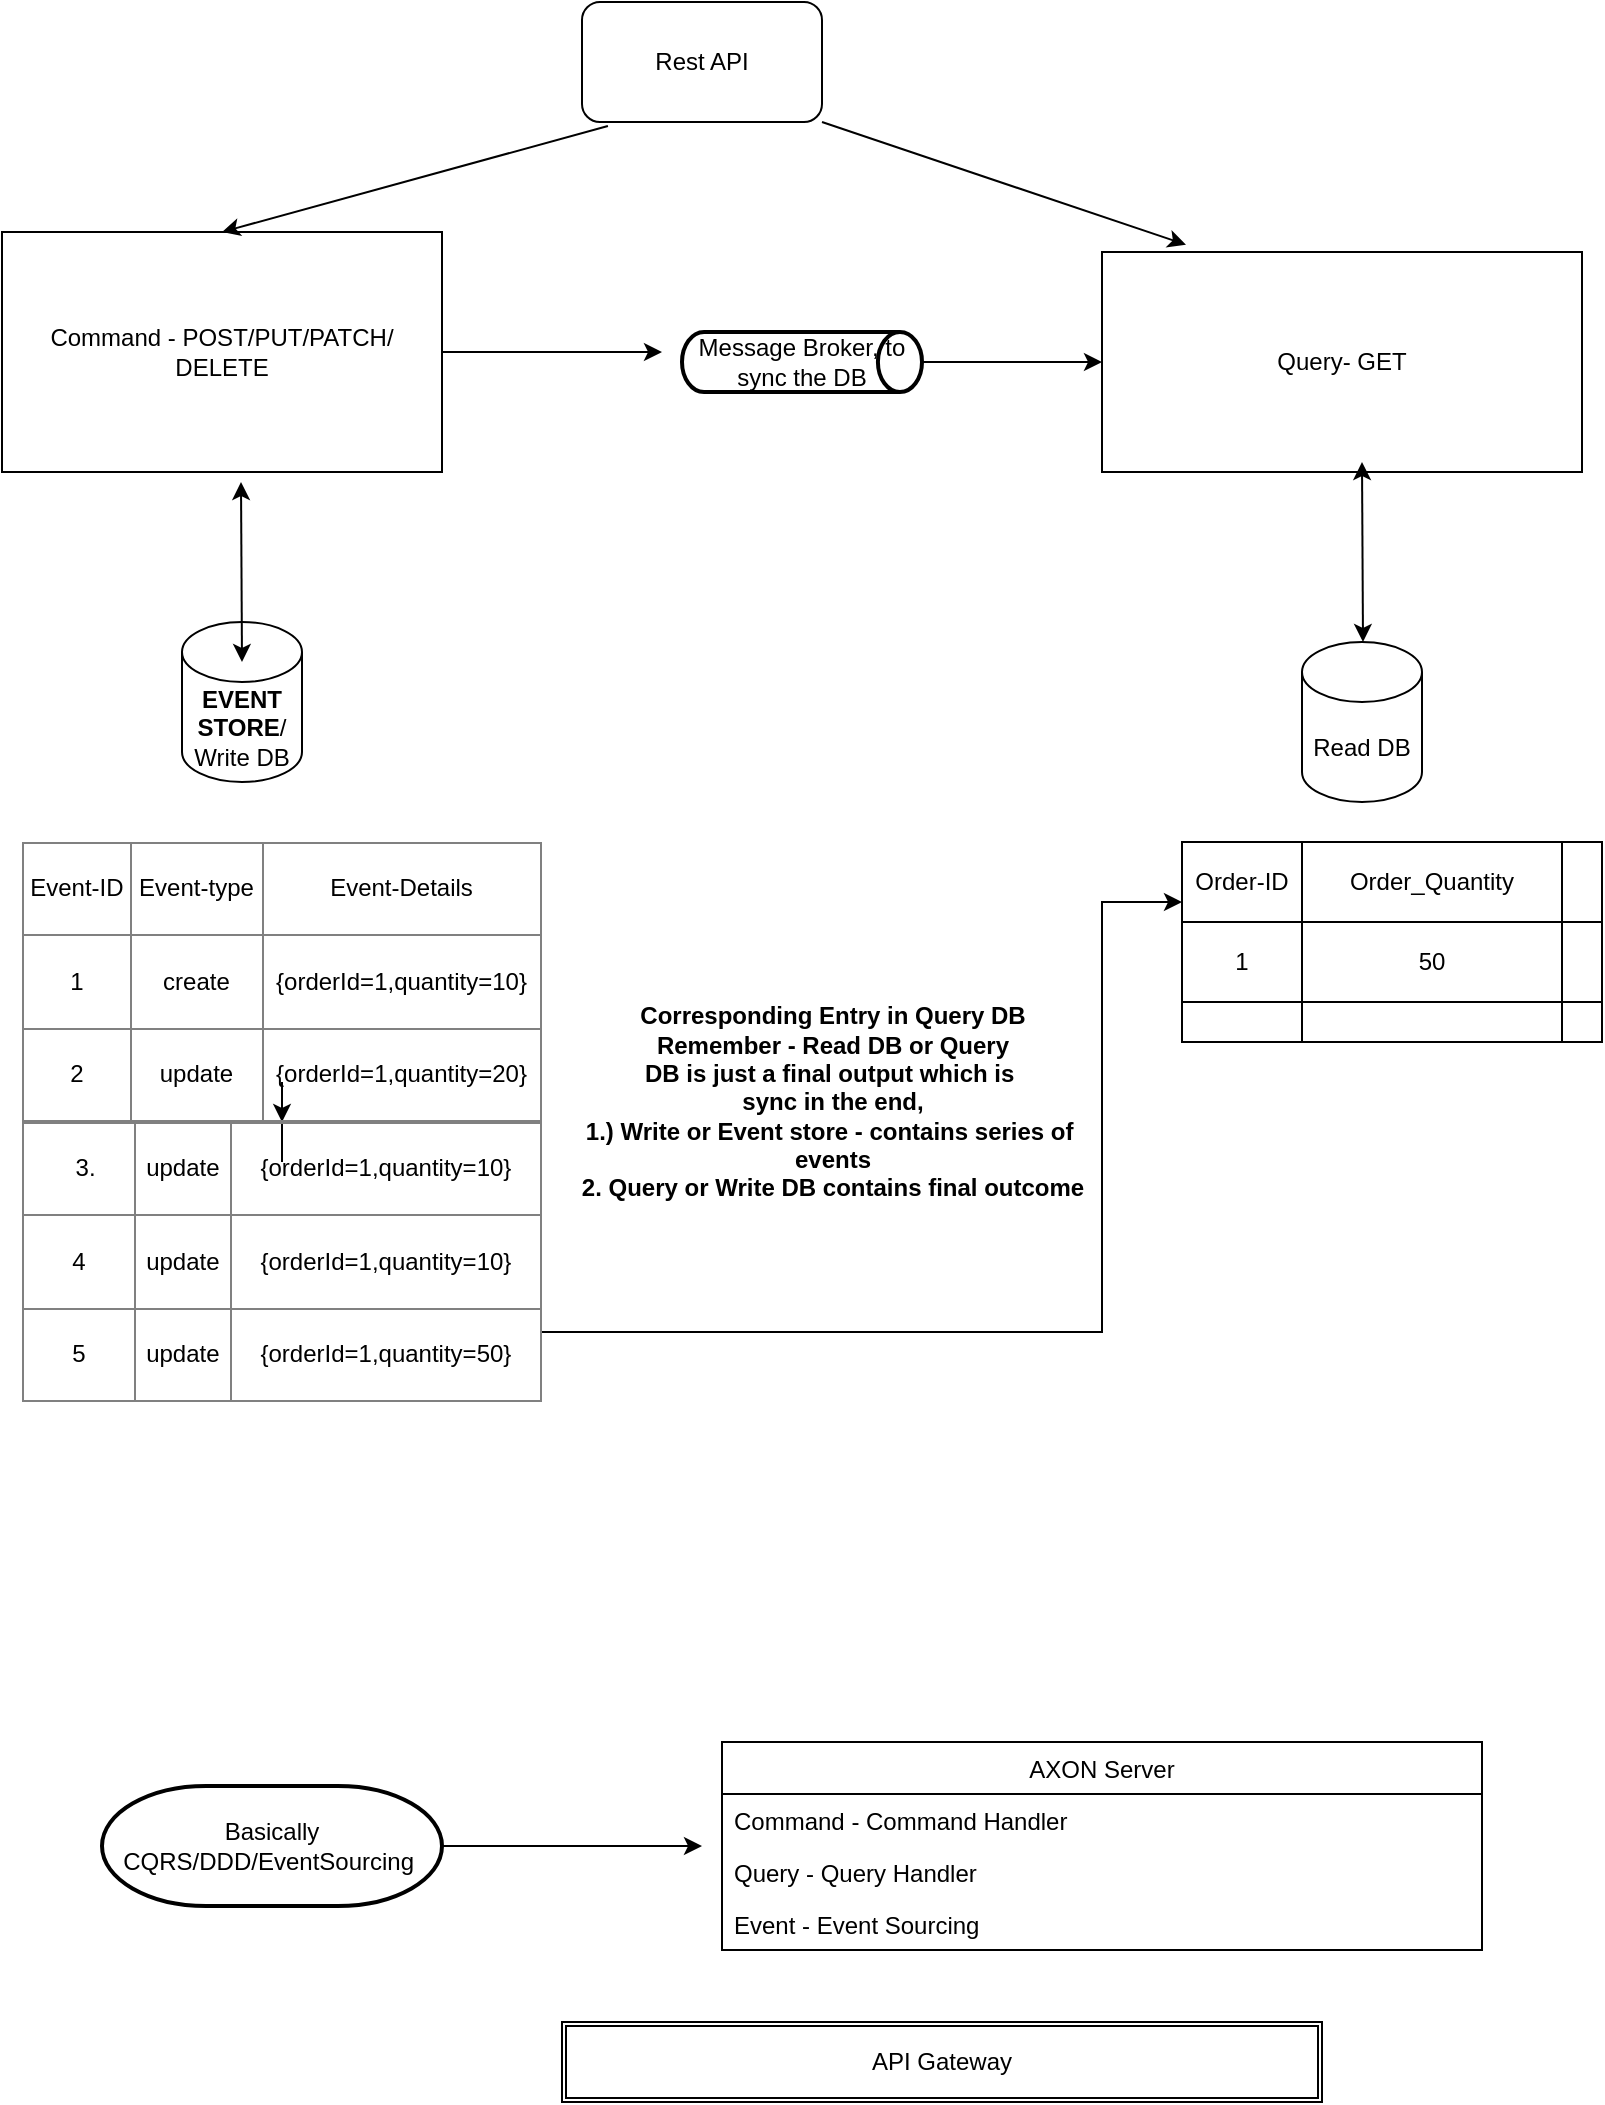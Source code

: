 <mxfile version="14.6.13" type="device"><diagram id="sn6H8e_HPdFNUBdd4GlX" name="Page-1"><mxGraphModel dx="1368" dy="773" grid="1" gridSize="10" guides="1" tooltips="1" connect="1" arrows="1" fold="1" page="1" pageScale="1" pageWidth="827" pageHeight="1169" math="0" shadow="0"><root><mxCell id="0"/><mxCell id="1" parent="0"/><mxCell id="0x6bPxlV58SMdGvUb3a--1" value="Rest API" style="rounded=1;whiteSpace=wrap;html=1;" parent="1" vertex="1"><mxGeometry x="310" y="30" width="120" height="60" as="geometry"/></mxCell><mxCell id="iaRqu8mIa0fTecrcMTtX-8" style="edgeStyle=orthogonalEdgeStyle;rounded=0;orthogonalLoop=1;jettySize=auto;html=1;" edge="1" parent="1" source="0x6bPxlV58SMdGvUb3a--2"><mxGeometry relative="1" as="geometry"><mxPoint x="350" y="205" as="targetPoint"/></mxGeometry></mxCell><mxCell id="0x6bPxlV58SMdGvUb3a--2" value="Command - POST/PUT/PATCH/&lt;br&gt;DELETE&lt;br&gt;" style="rounded=0;whiteSpace=wrap;html=1;" parent="1" vertex="1"><mxGeometry x="20" y="145" width="220" height="120" as="geometry"/></mxCell><mxCell id="0x6bPxlV58SMdGvUb3a--3" value="Query- GET" style="rounded=0;whiteSpace=wrap;html=1;" parent="1" vertex="1"><mxGeometry x="570" y="155" width="240" height="110" as="geometry"/></mxCell><mxCell id="0x6bPxlV58SMdGvUb3a--5" value="" style="endArrow=classic;html=1;entryX=0.175;entryY=-0.033;entryDx=0;entryDy=0;entryPerimeter=0;" parent="1" target="0x6bPxlV58SMdGvUb3a--3" edge="1"><mxGeometry width="50" height="50" relative="1" as="geometry"><mxPoint x="430" y="90" as="sourcePoint"/><mxPoint x="480" y="130" as="targetPoint"/></mxGeometry></mxCell><mxCell id="0x6bPxlV58SMdGvUb3a--6" value="" style="endArrow=classic;html=1;entryX=0.5;entryY=0;entryDx=0;entryDy=0;exitX=0.108;exitY=1.033;exitDx=0;exitDy=0;exitPerimeter=0;" parent="1" source="0x6bPxlV58SMdGvUb3a--1" target="0x6bPxlV58SMdGvUb3a--2" edge="1"><mxGeometry width="50" height="50" relative="1" as="geometry"><mxPoint x="370" y="110" as="sourcePoint"/><mxPoint x="190" y="190" as="targetPoint"/><Array as="points"/></mxGeometry></mxCell><mxCell id="iaRqu8mIa0fTecrcMTtX-1" value="&lt;b&gt;EVENT STORE&lt;/b&gt;/ Write DB" style="shape=cylinder3;whiteSpace=wrap;html=1;boundedLbl=1;backgroundOutline=1;size=15;" vertex="1" parent="1"><mxGeometry x="110" y="340" width="60" height="80" as="geometry"/></mxCell><mxCell id="iaRqu8mIa0fTecrcMTtX-2" value="Read DB" style="shape=cylinder3;whiteSpace=wrap;html=1;boundedLbl=1;backgroundOutline=1;size=15;" vertex="1" parent="1"><mxGeometry x="670" y="350" width="60" height="80" as="geometry"/></mxCell><mxCell id="iaRqu8mIa0fTecrcMTtX-3" value="" style="endArrow=classic;startArrow=classic;html=1;" edge="1" parent="1"><mxGeometry width="50" height="50" relative="1" as="geometry"><mxPoint x="140" y="360" as="sourcePoint"/><mxPoint x="139.5" y="270" as="targetPoint"/></mxGeometry></mxCell><mxCell id="iaRqu8mIa0fTecrcMTtX-4" value="" style="endArrow=classic;startArrow=classic;html=1;" edge="1" parent="1"><mxGeometry width="50" height="50" relative="1" as="geometry"><mxPoint x="700.5" y="350" as="sourcePoint"/><mxPoint x="700" y="260" as="targetPoint"/></mxGeometry></mxCell><mxCell id="iaRqu8mIa0fTecrcMTtX-9" style="edgeStyle=orthogonalEdgeStyle;rounded=0;orthogonalLoop=1;jettySize=auto;html=1;entryX=0;entryY=0.5;entryDx=0;entryDy=0;" edge="1" parent="1" source="iaRqu8mIa0fTecrcMTtX-5" target="0x6bPxlV58SMdGvUb3a--3"><mxGeometry relative="1" as="geometry"/></mxCell><mxCell id="iaRqu8mIa0fTecrcMTtX-5" value="Message Broker, to sync the DB" style="strokeWidth=2;html=1;shape=mxgraph.flowchart.direct_data;whiteSpace=wrap;" vertex="1" parent="1"><mxGeometry x="360" y="195" width="120" height="30" as="geometry"/></mxCell><mxCell id="iaRqu8mIa0fTecrcMTtX-20" style="edgeStyle=orthogonalEdgeStyle;rounded=0;orthogonalLoop=1;jettySize=auto;html=1;exitX=1;exitY=0.75;exitDx=0;exitDy=0;" edge="1" parent="1" source="iaRqu8mIa0fTecrcMTtX-28"><mxGeometry relative="1" as="geometry"><mxPoint x="610" y="480" as="targetPoint"/><Array as="points"><mxPoint x="570" y="695"/><mxPoint x="570" y="480"/></Array></mxGeometry></mxCell><mxCell id="iaRqu8mIa0fTecrcMTtX-29" value="" style="edgeStyle=orthogonalEdgeStyle;rounded=0;orthogonalLoop=1;jettySize=auto;html=1;" edge="1" parent="1" source="iaRqu8mIa0fTecrcMTtX-11" target="iaRqu8mIa0fTecrcMTtX-28"><mxGeometry relative="1" as="geometry"/></mxCell><mxCell id="iaRqu8mIa0fTecrcMTtX-11" value="&lt;table border=&quot;1&quot; width=&quot;100%&quot; style=&quot;width: 100% ; height: 100% ; border-collapse: collapse&quot;&gt;&lt;tbody&gt;&lt;tr&gt;&lt;td align=&quot;center&quot;&gt;Event-ID&lt;/td&gt;&lt;td align=&quot;center&quot;&gt;Event-type&lt;/td&gt;&lt;td align=&quot;center&quot;&gt;Event-Details&lt;/td&gt;&lt;/tr&gt;&lt;tr&gt;&lt;td align=&quot;center&quot;&gt;1&lt;/td&gt;&lt;td align=&quot;center&quot;&gt;create&lt;/td&gt;&lt;td align=&quot;center&quot;&gt;{orderId=1,quantity=10}&lt;/td&gt;&lt;/tr&gt;&lt;tr&gt;&lt;td align=&quot;center&quot;&gt;2&lt;/td&gt;&lt;td align=&quot;center&quot;&gt;update&lt;/td&gt;&lt;td align=&quot;center&quot;&gt;{orderId=1,quantity=20}&lt;br&gt;&lt;/td&gt;&lt;/tr&gt;&lt;/tbody&gt;&lt;/table&gt;" style="text;html=1;strokeColor=none;fillColor=none;overflow=fill;" vertex="1" parent="1"><mxGeometry x="30" y="450" width="260" height="140" as="geometry"/></mxCell><mxCell id="iaRqu8mIa0fTecrcMTtX-21" value="Corresponding Entry in Query DB&lt;br&gt;Remember - Read DB or Query &lt;br&gt;DB is just a final output which is&amp;nbsp;&lt;br&gt;sync in the end, &lt;br&gt;1.) Write or Event store - contains series of&amp;nbsp;&lt;br&gt;events&lt;br&gt;2. Query or Write DB contains final outcome" style="text;html=1;align=center;verticalAlign=middle;resizable=0;points=[];autosize=1;strokeColor=none;fontStyle=1" vertex="1" parent="1"><mxGeometry x="300" y="530" width="270" height="100" as="geometry"/></mxCell><mxCell id="iaRqu8mIa0fTecrcMTtX-28" value="&lt;table border=&quot;1&quot; width=&quot;100%&quot; style=&quot;width: 100% ; height: 100% ; border-collapse: collapse&quot;&gt;&lt;tbody&gt;&lt;tr&gt;&lt;td align=&quot;center&quot;&gt;&amp;nbsp; &amp;nbsp; &amp;nbsp; 3.&amp;nbsp; &amp;nbsp;&amp;nbsp;&lt;/td&gt;&lt;td align=&quot;center&quot;&gt;update&lt;/td&gt;&lt;td align=&quot;center&quot;&gt;{orderId=1,quantity=10}&lt;br&gt;&lt;/td&gt;&lt;/tr&gt;&lt;tr&gt;&lt;td align=&quot;center&quot;&gt;4&lt;/td&gt;&lt;td align=&quot;center&quot;&gt;update&lt;br&gt;&lt;/td&gt;&lt;td align=&quot;center&quot;&gt;{orderId=1,quantity=10}&lt;/td&gt;&lt;/tr&gt;&lt;tr&gt;&lt;td align=&quot;center&quot;&gt;5&lt;/td&gt;&lt;td align=&quot;center&quot;&gt;update&lt;/td&gt;&lt;td align=&quot;center&quot;&gt;{orderId=1,quantity=50}&lt;br&gt;&lt;/td&gt;&lt;/tr&gt;&lt;/tbody&gt;&lt;/table&gt;" style="text;html=1;strokeColor=none;fillColor=none;overflow=fill;" vertex="1" parent="1"><mxGeometry x="30" y="590" width="260" height="140" as="geometry"/></mxCell><mxCell id="iaRqu8mIa0fTecrcMTtX-30" value="" style="shape=table;html=1;whiteSpace=wrap;startSize=0;container=1;collapsible=0;childLayout=tableLayout;" vertex="1" parent="1"><mxGeometry x="610" y="450" width="210" height="100" as="geometry"/></mxCell><mxCell id="iaRqu8mIa0fTecrcMTtX-31" value="" style="shape=partialRectangle;html=1;whiteSpace=wrap;collapsible=0;dropTarget=0;pointerEvents=0;fillColor=none;top=0;left=0;bottom=0;right=0;points=[[0,0.5],[1,0.5]];portConstraint=eastwest;" vertex="1" parent="iaRqu8mIa0fTecrcMTtX-30"><mxGeometry width="210" height="40" as="geometry"/></mxCell><mxCell id="iaRqu8mIa0fTecrcMTtX-32" value="Order-ID" style="shape=partialRectangle;html=1;whiteSpace=wrap;connectable=0;fillColor=none;top=0;left=0;bottom=0;right=0;overflow=hidden;" vertex="1" parent="iaRqu8mIa0fTecrcMTtX-31"><mxGeometry width="60" height="40" as="geometry"/></mxCell><mxCell id="iaRqu8mIa0fTecrcMTtX-33" value="Order_Quantity" style="shape=partialRectangle;html=1;whiteSpace=wrap;connectable=0;fillColor=none;top=0;left=0;bottom=0;right=0;overflow=hidden;" vertex="1" parent="iaRqu8mIa0fTecrcMTtX-31"><mxGeometry x="60" width="130" height="40" as="geometry"/></mxCell><mxCell id="iaRqu8mIa0fTecrcMTtX-34" value="" style="shape=partialRectangle;html=1;whiteSpace=wrap;connectable=0;fillColor=none;top=0;left=0;bottom=0;right=0;overflow=hidden;" vertex="1" parent="iaRqu8mIa0fTecrcMTtX-31"><mxGeometry x="190" width="20" height="40" as="geometry"/></mxCell><mxCell id="iaRqu8mIa0fTecrcMTtX-35" value="" style="shape=partialRectangle;html=1;whiteSpace=wrap;collapsible=0;dropTarget=0;pointerEvents=0;fillColor=none;top=0;left=0;bottom=0;right=0;points=[[0,0.5],[1,0.5]];portConstraint=eastwest;" vertex="1" parent="iaRqu8mIa0fTecrcMTtX-30"><mxGeometry y="40" width="210" height="40" as="geometry"/></mxCell><mxCell id="iaRqu8mIa0fTecrcMTtX-36" value="1" style="shape=partialRectangle;html=1;whiteSpace=wrap;connectable=0;fillColor=none;top=0;left=0;bottom=0;right=0;overflow=hidden;" vertex="1" parent="iaRqu8mIa0fTecrcMTtX-35"><mxGeometry width="60" height="40" as="geometry"/></mxCell><mxCell id="iaRqu8mIa0fTecrcMTtX-37" value="50" style="shape=partialRectangle;html=1;whiteSpace=wrap;connectable=0;fillColor=none;top=0;left=0;bottom=0;right=0;overflow=hidden;" vertex="1" parent="iaRqu8mIa0fTecrcMTtX-35"><mxGeometry x="60" width="130" height="40" as="geometry"/></mxCell><mxCell id="iaRqu8mIa0fTecrcMTtX-38" value="" style="shape=partialRectangle;html=1;whiteSpace=wrap;connectable=0;fillColor=none;top=0;left=0;bottom=0;right=0;overflow=hidden;" vertex="1" parent="iaRqu8mIa0fTecrcMTtX-35"><mxGeometry x="190" width="20" height="40" as="geometry"/></mxCell><mxCell id="iaRqu8mIa0fTecrcMTtX-39" value="" style="shape=partialRectangle;html=1;whiteSpace=wrap;collapsible=0;dropTarget=0;pointerEvents=0;fillColor=none;top=0;left=0;bottom=0;right=0;points=[[0,0.5],[1,0.5]];portConstraint=eastwest;" vertex="1" parent="iaRqu8mIa0fTecrcMTtX-30"><mxGeometry y="80" width="210" height="20" as="geometry"/></mxCell><mxCell id="iaRqu8mIa0fTecrcMTtX-40" value="" style="shape=partialRectangle;html=1;whiteSpace=wrap;connectable=0;fillColor=none;top=0;left=0;bottom=0;right=0;overflow=hidden;" vertex="1" parent="iaRqu8mIa0fTecrcMTtX-39"><mxGeometry width="60" height="20" as="geometry"/></mxCell><mxCell id="iaRqu8mIa0fTecrcMTtX-41" value="" style="shape=partialRectangle;html=1;whiteSpace=wrap;connectable=0;fillColor=none;top=0;left=0;bottom=0;right=0;overflow=hidden;" vertex="1" parent="iaRqu8mIa0fTecrcMTtX-39"><mxGeometry x="60" width="130" height="20" as="geometry"/></mxCell><mxCell id="iaRqu8mIa0fTecrcMTtX-42" value="" style="shape=partialRectangle;html=1;whiteSpace=wrap;connectable=0;fillColor=none;top=0;left=0;bottom=0;right=0;overflow=hidden;" vertex="1" parent="iaRqu8mIa0fTecrcMTtX-39"><mxGeometry x="190" width="20" height="20" as="geometry"/></mxCell><mxCell id="iaRqu8mIa0fTecrcMTtX-49" value="AXON Server" style="swimlane;fontStyle=0;childLayout=stackLayout;horizontal=1;startSize=26;fillColor=none;horizontalStack=0;resizeParent=1;resizeParentMax=0;resizeLast=0;collapsible=1;marginBottom=0;" vertex="1" parent="1"><mxGeometry x="380" y="900" width="380" height="104" as="geometry"/></mxCell><mxCell id="iaRqu8mIa0fTecrcMTtX-50" value="Command - Command Handler" style="text;strokeColor=none;fillColor=none;align=left;verticalAlign=top;spacingLeft=4;spacingRight=4;overflow=hidden;rotatable=0;points=[[0,0.5],[1,0.5]];portConstraint=eastwest;" vertex="1" parent="iaRqu8mIa0fTecrcMTtX-49"><mxGeometry y="26" width="380" height="26" as="geometry"/></mxCell><mxCell id="iaRqu8mIa0fTecrcMTtX-51" value="Query - Query Handler" style="text;strokeColor=none;fillColor=none;align=left;verticalAlign=top;spacingLeft=4;spacingRight=4;overflow=hidden;rotatable=0;points=[[0,0.5],[1,0.5]];portConstraint=eastwest;" vertex="1" parent="iaRqu8mIa0fTecrcMTtX-49"><mxGeometry y="52" width="380" height="26" as="geometry"/></mxCell><mxCell id="iaRqu8mIa0fTecrcMTtX-52" value="Event - Event Sourcing" style="text;strokeColor=none;fillColor=none;align=left;verticalAlign=top;spacingLeft=4;spacingRight=4;overflow=hidden;rotatable=0;points=[[0,0.5],[1,0.5]];portConstraint=eastwest;" vertex="1" parent="iaRqu8mIa0fTecrcMTtX-49"><mxGeometry y="78" width="380" height="26" as="geometry"/></mxCell><mxCell id="iaRqu8mIa0fTecrcMTtX-56" style="edgeStyle=orthogonalEdgeStyle;rounded=0;orthogonalLoop=1;jettySize=auto;html=1;" edge="1" parent="1" source="iaRqu8mIa0fTecrcMTtX-55"><mxGeometry relative="1" as="geometry"><mxPoint x="370" y="952" as="targetPoint"/><Array as="points"><mxPoint x="360" y="952"/><mxPoint x="360" y="952"/></Array></mxGeometry></mxCell><mxCell id="iaRqu8mIa0fTecrcMTtX-55" value="Basically CQRS/DDD/EventSourcing&amp;nbsp;" style="strokeWidth=2;html=1;shape=mxgraph.flowchart.terminator;whiteSpace=wrap;" vertex="1" parent="1"><mxGeometry x="70" y="922" width="170" height="60" as="geometry"/></mxCell><mxCell id="iaRqu8mIa0fTecrcMTtX-57" value="API Gateway" style="shape=ext;double=1;rounded=0;whiteSpace=wrap;html=1;" vertex="1" parent="1"><mxGeometry x="300" y="1040" width="380" height="40" as="geometry"/></mxCell></root></mxGraphModel></diagram></mxfile>